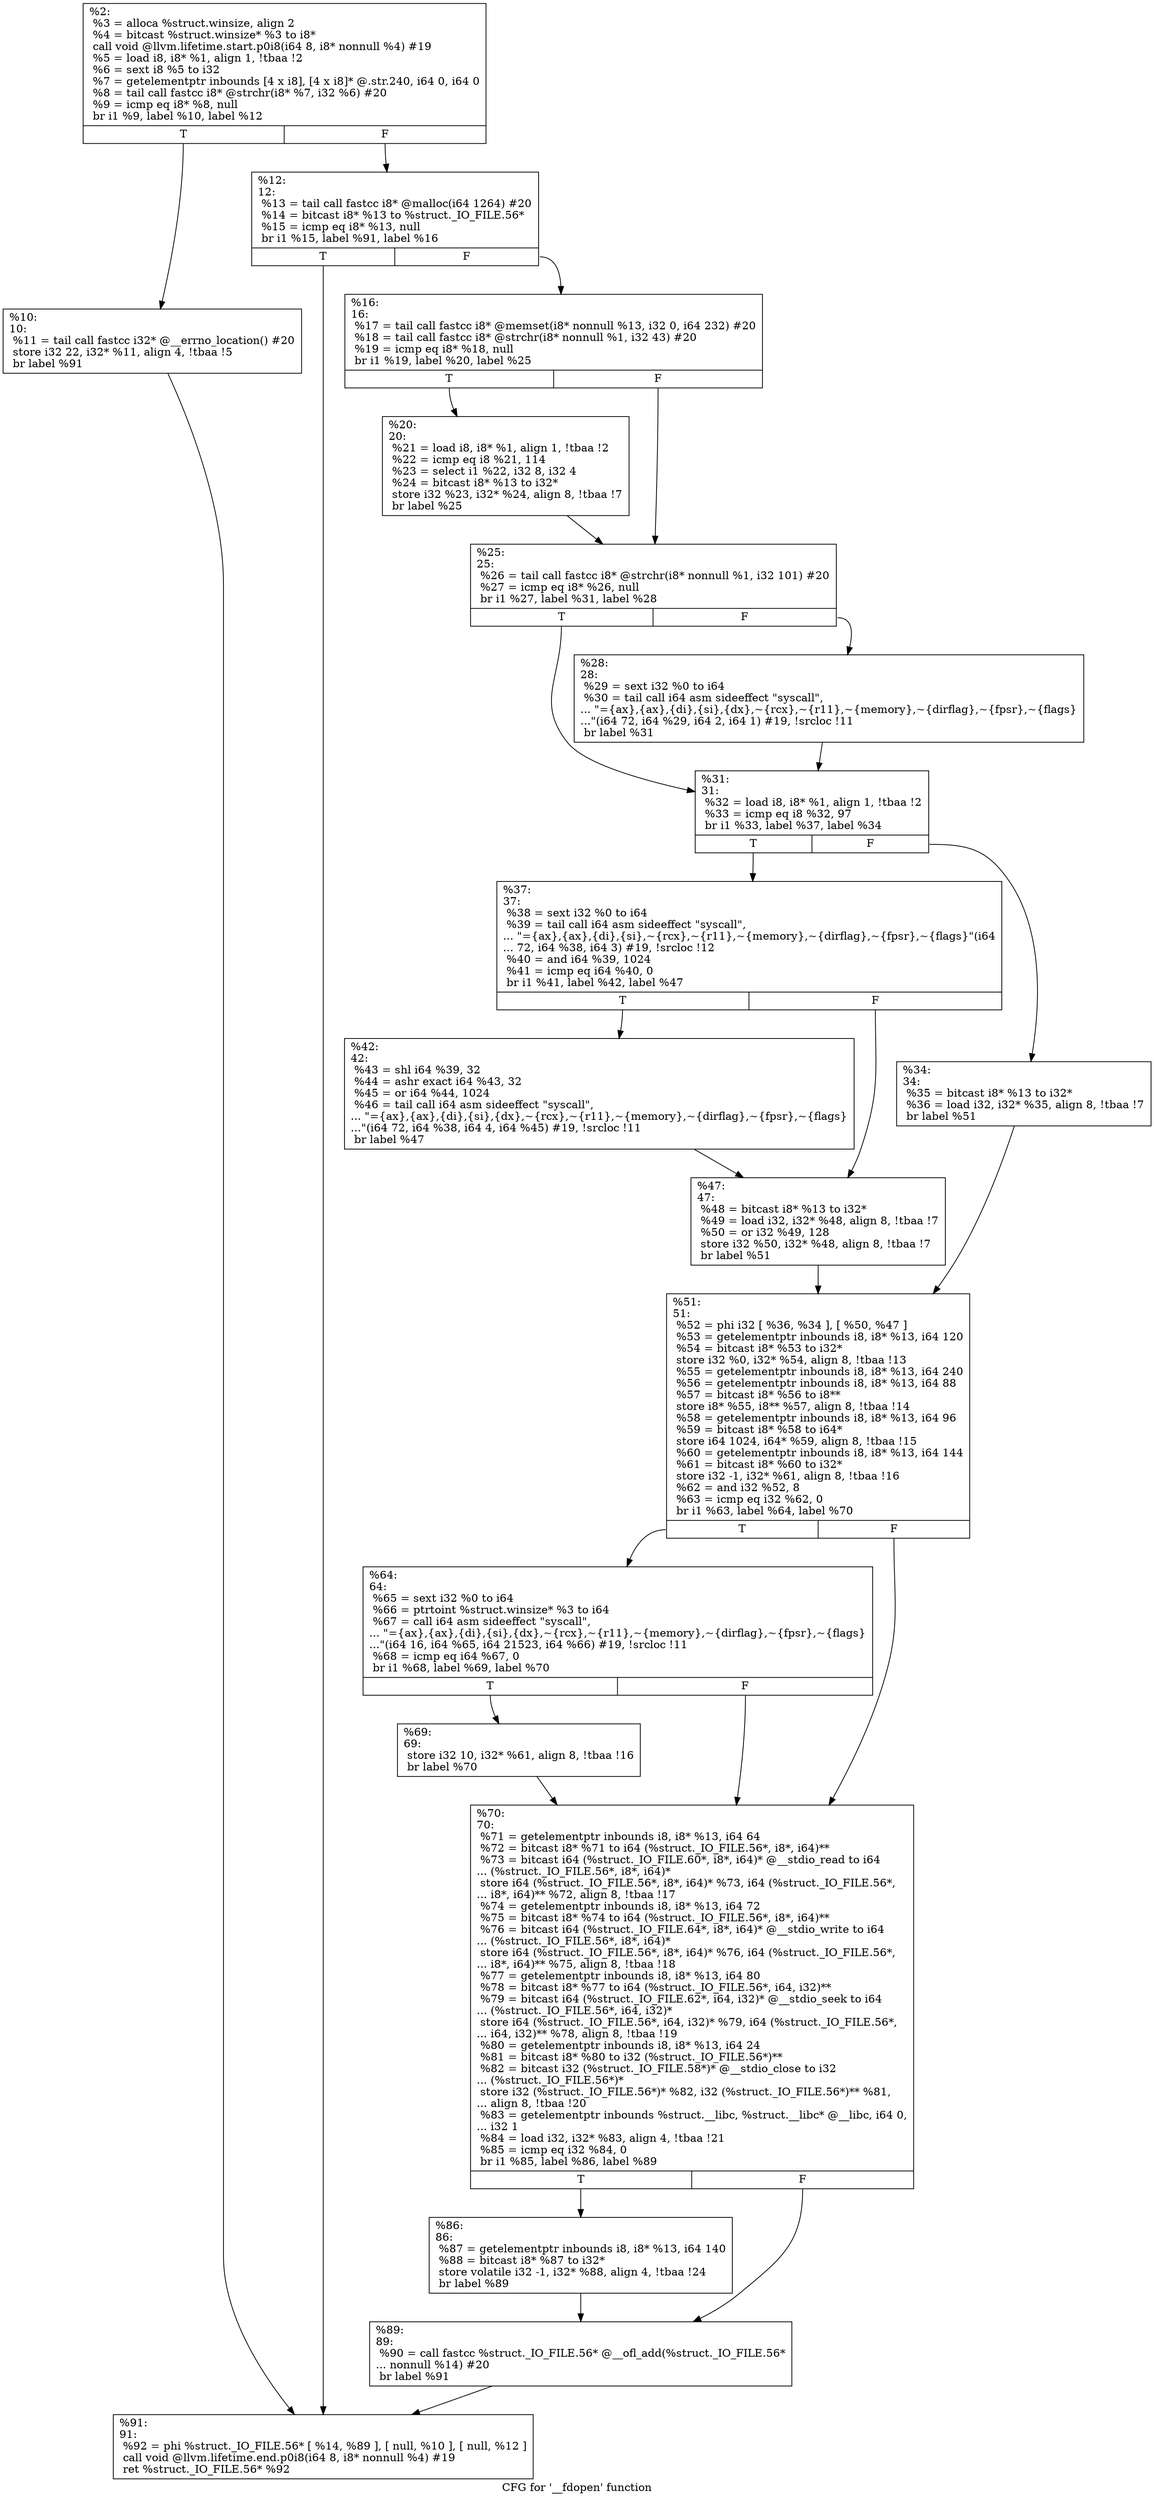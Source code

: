 digraph "CFG for '__fdopen' function" {
	label="CFG for '__fdopen' function";

	Node0x1f096b0 [shape=record,label="{%2:\l  %3 = alloca %struct.winsize, align 2\l  %4 = bitcast %struct.winsize* %3 to i8*\l  call void @llvm.lifetime.start.p0i8(i64 8, i8* nonnull %4) #19\l  %5 = load i8, i8* %1, align 1, !tbaa !2\l  %6 = sext i8 %5 to i32\l  %7 = getelementptr inbounds [4 x i8], [4 x i8]* @.str.240, i64 0, i64 0\l  %8 = tail call fastcc i8* @strchr(i8* %7, i32 %6) #20\l  %9 = icmp eq i8* %8, null\l  br i1 %9, label %10, label %12\l|{<s0>T|<s1>F}}"];
	Node0x1f096b0:s0 -> Node0x1f09ad0;
	Node0x1f096b0:s1 -> Node0x1f09f60;
	Node0x1f09ad0 [shape=record,label="{%10:\l10:                                               \l  %11 = tail call fastcc i32* @__errno_location() #20\l  store i32 22, i32* %11, align 4, !tbaa !5\l  br label %91\l}"];
	Node0x1f09ad0 -> Node0x1f0a460;
	Node0x1f09f60 [shape=record,label="{%12:\l12:                                               \l  %13 = tail call fastcc i8* @malloc(i64 1264) #20\l  %14 = bitcast i8* %13 to %struct._IO_FILE.56*\l  %15 = icmp eq i8* %13, null\l  br i1 %15, label %91, label %16\l|{<s0>T|<s1>F}}"];
	Node0x1f09f60:s0 -> Node0x1f0a460;
	Node0x1f09f60:s1 -> Node0x1f09fb0;
	Node0x1f09fb0 [shape=record,label="{%16:\l16:                                               \l  %17 = tail call fastcc i8* @memset(i8* nonnull %13, i32 0, i64 232) #20\l  %18 = tail call fastcc i8* @strchr(i8* nonnull %1, i32 43) #20\l  %19 = icmp eq i8* %18, null\l  br i1 %19, label %20, label %25\l|{<s0>T|<s1>F}}"];
	Node0x1f09fb0:s0 -> Node0x1f0a000;
	Node0x1f09fb0:s1 -> Node0x1f0a050;
	Node0x1f0a000 [shape=record,label="{%20:\l20:                                               \l  %21 = load i8, i8* %1, align 1, !tbaa !2\l  %22 = icmp eq i8 %21, 114\l  %23 = select i1 %22, i32 8, i32 4\l  %24 = bitcast i8* %13 to i32*\l  store i32 %23, i32* %24, align 8, !tbaa !7\l  br label %25\l}"];
	Node0x1f0a000 -> Node0x1f0a050;
	Node0x1f0a050 [shape=record,label="{%25:\l25:                                               \l  %26 = tail call fastcc i8* @strchr(i8* nonnull %1, i32 101) #20\l  %27 = icmp eq i8* %26, null\l  br i1 %27, label %31, label %28\l|{<s0>T|<s1>F}}"];
	Node0x1f0a050:s0 -> Node0x1f0a0f0;
	Node0x1f0a050:s1 -> Node0x1f0a0a0;
	Node0x1f0a0a0 [shape=record,label="{%28:\l28:                                               \l  %29 = sext i32 %0 to i64\l  %30 = tail call i64 asm sideeffect \"syscall\",\l... \"=\{ax\},\{ax\},\{di\},\{si\},\{dx\},~\{rcx\},~\{r11\},~\{memory\},~\{dirflag\},~\{fpsr\},~\{flags\}\l...\"(i64 72, i64 %29, i64 2, i64 1) #19, !srcloc !11\l  br label %31\l}"];
	Node0x1f0a0a0 -> Node0x1f0a0f0;
	Node0x1f0a0f0 [shape=record,label="{%31:\l31:                                               \l  %32 = load i8, i8* %1, align 1, !tbaa !2\l  %33 = icmp eq i8 %32, 97\l  br i1 %33, label %37, label %34\l|{<s0>T|<s1>F}}"];
	Node0x1f0a0f0:s0 -> Node0x1f0a190;
	Node0x1f0a0f0:s1 -> Node0x1f0a140;
	Node0x1f0a140 [shape=record,label="{%34:\l34:                                               \l  %35 = bitcast i8* %13 to i32*\l  %36 = load i32, i32* %35, align 8, !tbaa !7\l  br label %51\l}"];
	Node0x1f0a140 -> Node0x1f0a280;
	Node0x1f0a190 [shape=record,label="{%37:\l37:                                               \l  %38 = sext i32 %0 to i64\l  %39 = tail call i64 asm sideeffect \"syscall\",\l... \"=\{ax\},\{ax\},\{di\},\{si\},~\{rcx\},~\{r11\},~\{memory\},~\{dirflag\},~\{fpsr\},~\{flags\}\"(i64\l... 72, i64 %38, i64 3) #19, !srcloc !12\l  %40 = and i64 %39, 1024\l  %41 = icmp eq i64 %40, 0\l  br i1 %41, label %42, label %47\l|{<s0>T|<s1>F}}"];
	Node0x1f0a190:s0 -> Node0x1f0a1e0;
	Node0x1f0a190:s1 -> Node0x1f0a230;
	Node0x1f0a1e0 [shape=record,label="{%42:\l42:                                               \l  %43 = shl i64 %39, 32\l  %44 = ashr exact i64 %43, 32\l  %45 = or i64 %44, 1024\l  %46 = tail call i64 asm sideeffect \"syscall\",\l... \"=\{ax\},\{ax\},\{di\},\{si\},\{dx\},~\{rcx\},~\{r11\},~\{memory\},~\{dirflag\},~\{fpsr\},~\{flags\}\l...\"(i64 72, i64 %38, i64 4, i64 %45) #19, !srcloc !11\l  br label %47\l}"];
	Node0x1f0a1e0 -> Node0x1f0a230;
	Node0x1f0a230 [shape=record,label="{%47:\l47:                                               \l  %48 = bitcast i8* %13 to i32*\l  %49 = load i32, i32* %48, align 8, !tbaa !7\l  %50 = or i32 %49, 128\l  store i32 %50, i32* %48, align 8, !tbaa !7\l  br label %51\l}"];
	Node0x1f0a230 -> Node0x1f0a280;
	Node0x1f0a280 [shape=record,label="{%51:\l51:                                               \l  %52 = phi i32 [ %36, %34 ], [ %50, %47 ]\l  %53 = getelementptr inbounds i8, i8* %13, i64 120\l  %54 = bitcast i8* %53 to i32*\l  store i32 %0, i32* %54, align 8, !tbaa !13\l  %55 = getelementptr inbounds i8, i8* %13, i64 240\l  %56 = getelementptr inbounds i8, i8* %13, i64 88\l  %57 = bitcast i8* %56 to i8**\l  store i8* %55, i8** %57, align 8, !tbaa !14\l  %58 = getelementptr inbounds i8, i8* %13, i64 96\l  %59 = bitcast i8* %58 to i64*\l  store i64 1024, i64* %59, align 8, !tbaa !15\l  %60 = getelementptr inbounds i8, i8* %13, i64 144\l  %61 = bitcast i8* %60 to i32*\l  store i32 -1, i32* %61, align 8, !tbaa !16\l  %62 = and i32 %52, 8\l  %63 = icmp eq i32 %62, 0\l  br i1 %63, label %64, label %70\l|{<s0>T|<s1>F}}"];
	Node0x1f0a280:s0 -> Node0x1f0a2d0;
	Node0x1f0a280:s1 -> Node0x1f0a370;
	Node0x1f0a2d0 [shape=record,label="{%64:\l64:                                               \l  %65 = sext i32 %0 to i64\l  %66 = ptrtoint %struct.winsize* %3 to i64\l  %67 = call i64 asm sideeffect \"syscall\",\l... \"=\{ax\},\{ax\},\{di\},\{si\},\{dx\},~\{rcx\},~\{r11\},~\{memory\},~\{dirflag\},~\{fpsr\},~\{flags\}\l...\"(i64 16, i64 %65, i64 21523, i64 %66) #19, !srcloc !11\l  %68 = icmp eq i64 %67, 0\l  br i1 %68, label %69, label %70\l|{<s0>T|<s1>F}}"];
	Node0x1f0a2d0:s0 -> Node0x1f0a320;
	Node0x1f0a2d0:s1 -> Node0x1f0a370;
	Node0x1f0a320 [shape=record,label="{%69:\l69:                                               \l  store i32 10, i32* %61, align 8, !tbaa !16\l  br label %70\l}"];
	Node0x1f0a320 -> Node0x1f0a370;
	Node0x1f0a370 [shape=record,label="{%70:\l70:                                               \l  %71 = getelementptr inbounds i8, i8* %13, i64 64\l  %72 = bitcast i8* %71 to i64 (%struct._IO_FILE.56*, i8*, i64)**\l  %73 = bitcast i64 (%struct._IO_FILE.60*, i8*, i64)* @__stdio_read to i64\l... (%struct._IO_FILE.56*, i8*, i64)*\l  store i64 (%struct._IO_FILE.56*, i8*, i64)* %73, i64 (%struct._IO_FILE.56*,\l... i8*, i64)** %72, align 8, !tbaa !17\l  %74 = getelementptr inbounds i8, i8* %13, i64 72\l  %75 = bitcast i8* %74 to i64 (%struct._IO_FILE.56*, i8*, i64)**\l  %76 = bitcast i64 (%struct._IO_FILE.64*, i8*, i64)* @__stdio_write to i64\l... (%struct._IO_FILE.56*, i8*, i64)*\l  store i64 (%struct._IO_FILE.56*, i8*, i64)* %76, i64 (%struct._IO_FILE.56*,\l... i8*, i64)** %75, align 8, !tbaa !18\l  %77 = getelementptr inbounds i8, i8* %13, i64 80\l  %78 = bitcast i8* %77 to i64 (%struct._IO_FILE.56*, i64, i32)**\l  %79 = bitcast i64 (%struct._IO_FILE.62*, i64, i32)* @__stdio_seek to i64\l... (%struct._IO_FILE.56*, i64, i32)*\l  store i64 (%struct._IO_FILE.56*, i64, i32)* %79, i64 (%struct._IO_FILE.56*,\l... i64, i32)** %78, align 8, !tbaa !19\l  %80 = getelementptr inbounds i8, i8* %13, i64 24\l  %81 = bitcast i8* %80 to i32 (%struct._IO_FILE.56*)**\l  %82 = bitcast i32 (%struct._IO_FILE.58*)* @__stdio_close to i32\l... (%struct._IO_FILE.56*)*\l  store i32 (%struct._IO_FILE.56*)* %82, i32 (%struct._IO_FILE.56*)** %81,\l... align 8, !tbaa !20\l  %83 = getelementptr inbounds %struct.__libc, %struct.__libc* @__libc, i64 0,\l... i32 1\l  %84 = load i32, i32* %83, align 4, !tbaa !21\l  %85 = icmp eq i32 %84, 0\l  br i1 %85, label %86, label %89\l|{<s0>T|<s1>F}}"];
	Node0x1f0a370:s0 -> Node0x1f0a3c0;
	Node0x1f0a370:s1 -> Node0x1f0a410;
	Node0x1f0a3c0 [shape=record,label="{%86:\l86:                                               \l  %87 = getelementptr inbounds i8, i8* %13, i64 140\l  %88 = bitcast i8* %87 to i32*\l  store volatile i32 -1, i32* %88, align 4, !tbaa !24\l  br label %89\l}"];
	Node0x1f0a3c0 -> Node0x1f0a410;
	Node0x1f0a410 [shape=record,label="{%89:\l89:                                               \l  %90 = call fastcc %struct._IO_FILE.56* @__ofl_add(%struct._IO_FILE.56*\l... nonnull %14) #20\l  br label %91\l}"];
	Node0x1f0a410 -> Node0x1f0a460;
	Node0x1f0a460 [shape=record,label="{%91:\l91:                                               \l  %92 = phi %struct._IO_FILE.56* [ %14, %89 ], [ null, %10 ], [ null, %12 ]\l  call void @llvm.lifetime.end.p0i8(i64 8, i8* nonnull %4) #19\l  ret %struct._IO_FILE.56* %92\l}"];
}

